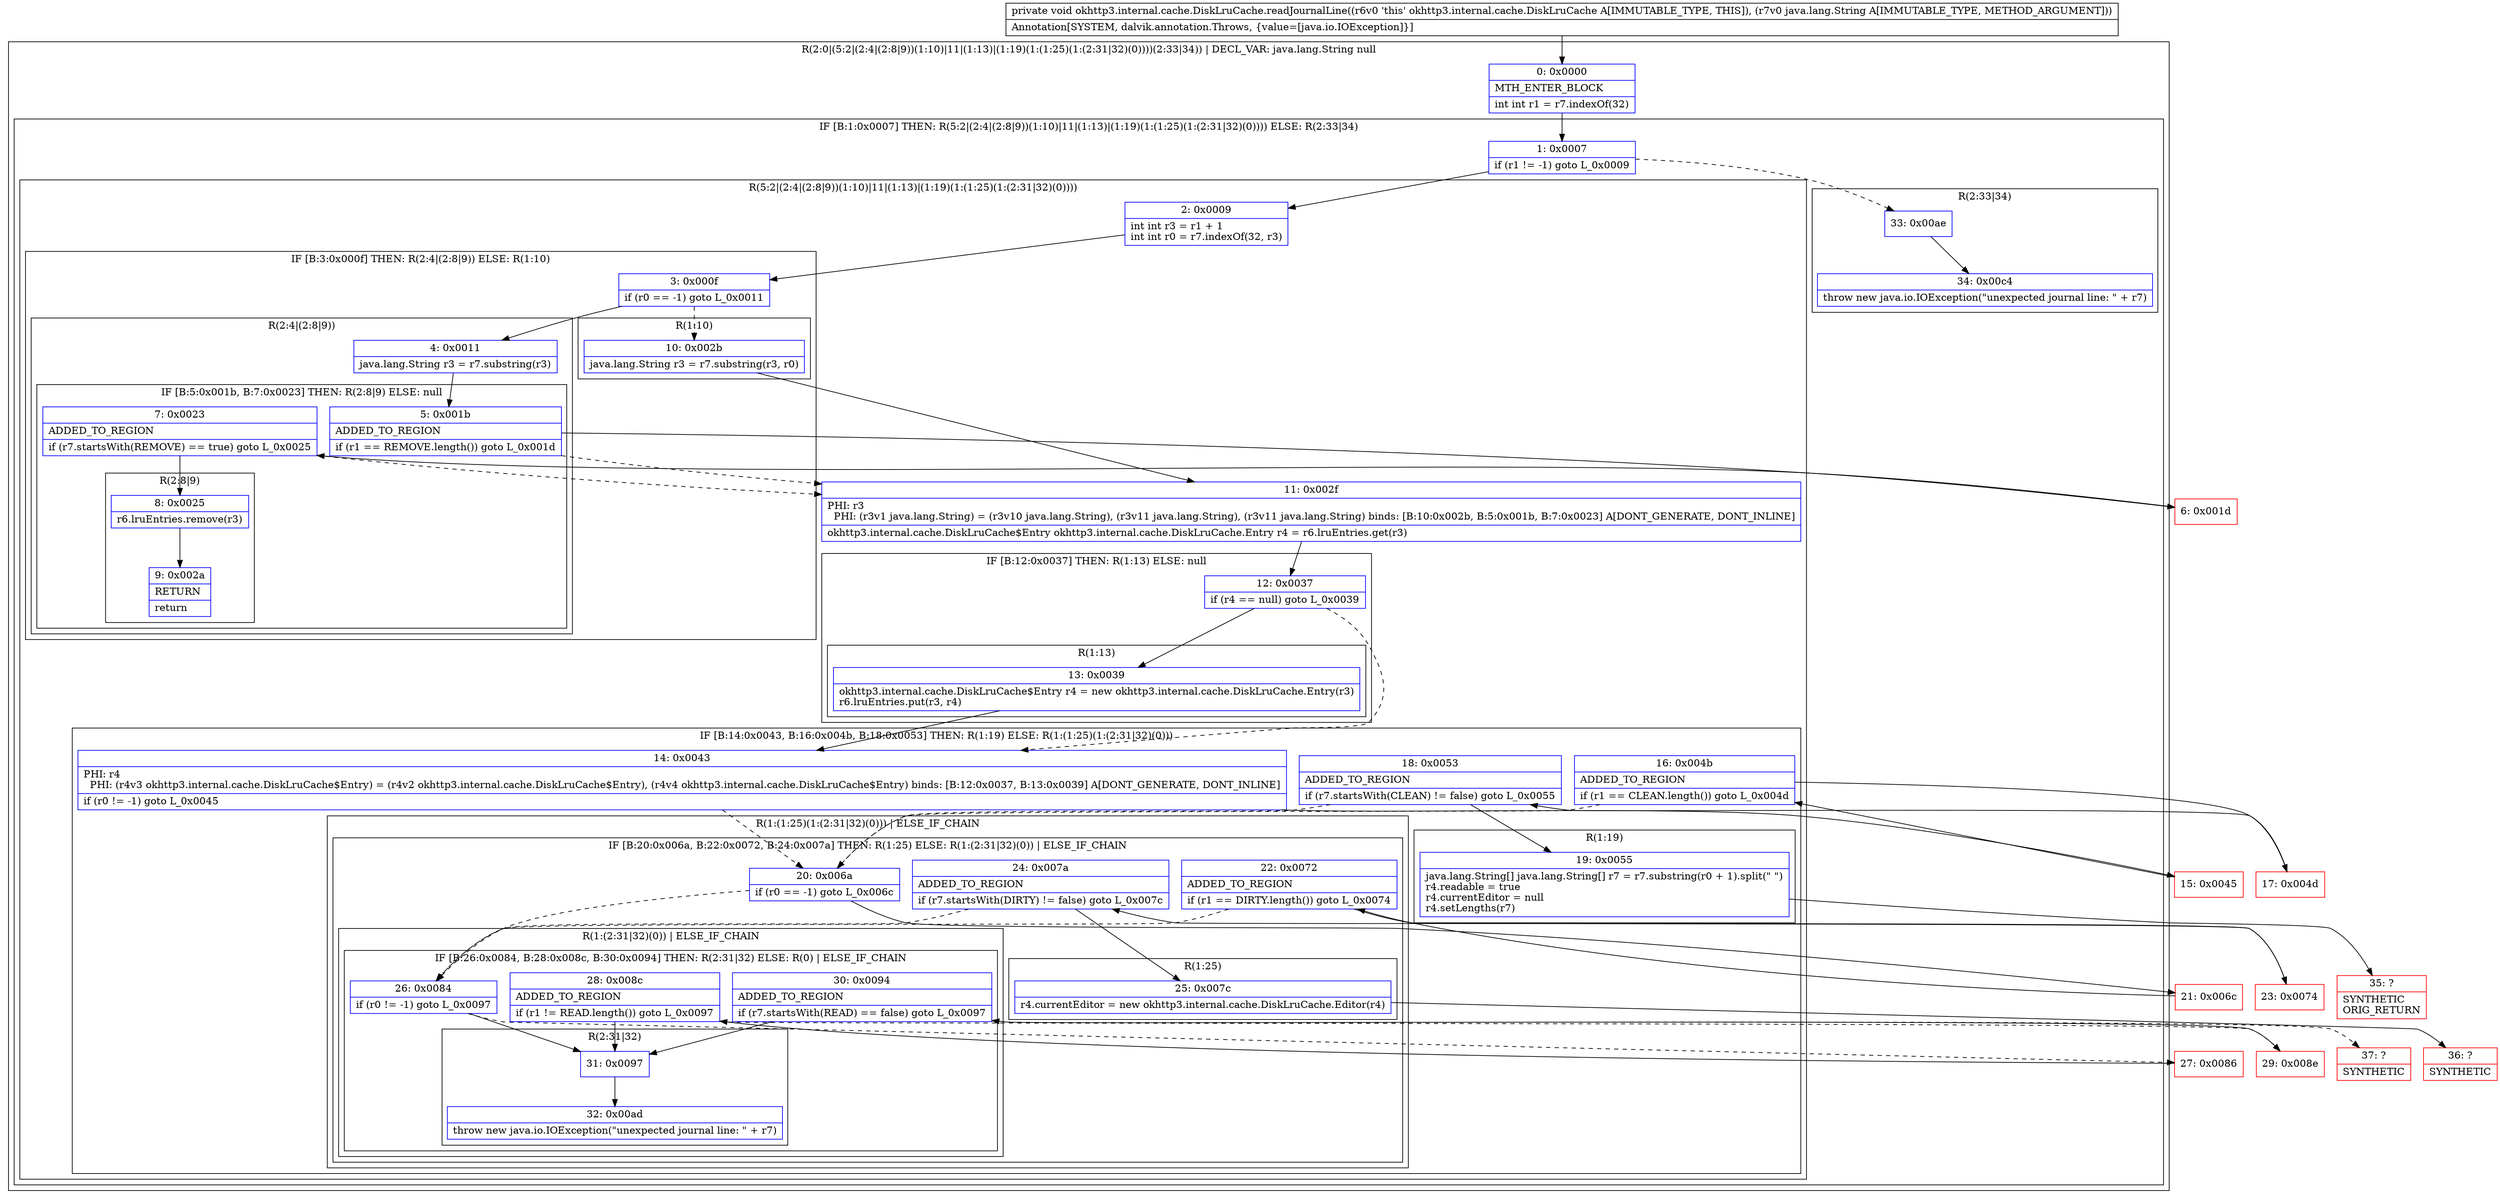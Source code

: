 digraph "CFG forokhttp3.internal.cache.DiskLruCache.readJournalLine(Ljava\/lang\/String;)V" {
subgraph cluster_Region_1353607307 {
label = "R(2:0|(5:2|(2:4|(2:8|9))(1:10)|11|(1:13)|(1:19)(1:(1:25)(1:(2:31|32)(0))))(2:33|34)) | DECL_VAR: java.lang.String null\l";
node [shape=record,color=blue];
Node_0 [shape=record,label="{0\:\ 0x0000|MTH_ENTER_BLOCK\l|int int r1 = r7.indexOf(32)\l}"];
subgraph cluster_IfRegion_1581405793 {
label = "IF [B:1:0x0007] THEN: R(5:2|(2:4|(2:8|9))(1:10)|11|(1:13)|(1:19)(1:(1:25)(1:(2:31|32)(0)))) ELSE: R(2:33|34)";
node [shape=record,color=blue];
Node_1 [shape=record,label="{1\:\ 0x0007|if (r1 != \-1) goto L_0x0009\l}"];
subgraph cluster_Region_1997881004 {
label = "R(5:2|(2:4|(2:8|9))(1:10)|11|(1:13)|(1:19)(1:(1:25)(1:(2:31|32)(0))))";
node [shape=record,color=blue];
Node_2 [shape=record,label="{2\:\ 0x0009|int int r3 = r1 + 1\lint int r0 = r7.indexOf(32, r3)\l}"];
subgraph cluster_IfRegion_420050865 {
label = "IF [B:3:0x000f] THEN: R(2:4|(2:8|9)) ELSE: R(1:10)";
node [shape=record,color=blue];
Node_3 [shape=record,label="{3\:\ 0x000f|if (r0 == \-1) goto L_0x0011\l}"];
subgraph cluster_Region_949049833 {
label = "R(2:4|(2:8|9))";
node [shape=record,color=blue];
Node_4 [shape=record,label="{4\:\ 0x0011|java.lang.String r3 = r7.substring(r3)\l}"];
subgraph cluster_IfRegion_1578185088 {
label = "IF [B:5:0x001b, B:7:0x0023] THEN: R(2:8|9) ELSE: null";
node [shape=record,color=blue];
Node_5 [shape=record,label="{5\:\ 0x001b|ADDED_TO_REGION\l|if (r1 == REMOVE.length()) goto L_0x001d\l}"];
Node_7 [shape=record,label="{7\:\ 0x0023|ADDED_TO_REGION\l|if (r7.startsWith(REMOVE) == true) goto L_0x0025\l}"];
subgraph cluster_Region_206325658 {
label = "R(2:8|9)";
node [shape=record,color=blue];
Node_8 [shape=record,label="{8\:\ 0x0025|r6.lruEntries.remove(r3)\l}"];
Node_9 [shape=record,label="{9\:\ 0x002a|RETURN\l|return\l}"];
}
}
}
subgraph cluster_Region_49559866 {
label = "R(1:10)";
node [shape=record,color=blue];
Node_10 [shape=record,label="{10\:\ 0x002b|java.lang.String r3 = r7.substring(r3, r0)\l}"];
}
}
Node_11 [shape=record,label="{11\:\ 0x002f|PHI: r3 \l  PHI: (r3v1 java.lang.String) = (r3v10 java.lang.String), (r3v11 java.lang.String), (r3v11 java.lang.String) binds: [B:10:0x002b, B:5:0x001b, B:7:0x0023] A[DONT_GENERATE, DONT_INLINE]\l|okhttp3.internal.cache.DiskLruCache$Entry okhttp3.internal.cache.DiskLruCache.Entry r4 = r6.lruEntries.get(r3)\l}"];
subgraph cluster_IfRegion_945096501 {
label = "IF [B:12:0x0037] THEN: R(1:13) ELSE: null";
node [shape=record,color=blue];
Node_12 [shape=record,label="{12\:\ 0x0037|if (r4 == null) goto L_0x0039\l}"];
subgraph cluster_Region_466342047 {
label = "R(1:13)";
node [shape=record,color=blue];
Node_13 [shape=record,label="{13\:\ 0x0039|okhttp3.internal.cache.DiskLruCache$Entry r4 = new okhttp3.internal.cache.DiskLruCache.Entry(r3)\lr6.lruEntries.put(r3, r4)\l}"];
}
}
subgraph cluster_IfRegion_2111369465 {
label = "IF [B:14:0x0043, B:16:0x004b, B:18:0x0053] THEN: R(1:19) ELSE: R(1:(1:25)(1:(2:31|32)(0)))";
node [shape=record,color=blue];
Node_14 [shape=record,label="{14\:\ 0x0043|PHI: r4 \l  PHI: (r4v3 okhttp3.internal.cache.DiskLruCache$Entry) = (r4v2 okhttp3.internal.cache.DiskLruCache$Entry), (r4v4 okhttp3.internal.cache.DiskLruCache$Entry) binds: [B:12:0x0037, B:13:0x0039] A[DONT_GENERATE, DONT_INLINE]\l|if (r0 != \-1) goto L_0x0045\l}"];
Node_16 [shape=record,label="{16\:\ 0x004b|ADDED_TO_REGION\l|if (r1 == CLEAN.length()) goto L_0x004d\l}"];
Node_18 [shape=record,label="{18\:\ 0x0053|ADDED_TO_REGION\l|if (r7.startsWith(CLEAN) != false) goto L_0x0055\l}"];
subgraph cluster_Region_690457155 {
label = "R(1:19)";
node [shape=record,color=blue];
Node_19 [shape=record,label="{19\:\ 0x0055|java.lang.String[] java.lang.String[] r7 = r7.substring(r0 + 1).split(\" \")\lr4.readable = true\lr4.currentEditor = null\lr4.setLengths(r7)\l}"];
}
subgraph cluster_Region_1381967686 {
label = "R(1:(1:25)(1:(2:31|32)(0))) | ELSE_IF_CHAIN\l";
node [shape=record,color=blue];
subgraph cluster_IfRegion_837107837 {
label = "IF [B:20:0x006a, B:22:0x0072, B:24:0x007a] THEN: R(1:25) ELSE: R(1:(2:31|32)(0)) | ELSE_IF_CHAIN\l";
node [shape=record,color=blue];
Node_20 [shape=record,label="{20\:\ 0x006a|if (r0 == \-1) goto L_0x006c\l}"];
Node_22 [shape=record,label="{22\:\ 0x0072|ADDED_TO_REGION\l|if (r1 == DIRTY.length()) goto L_0x0074\l}"];
Node_24 [shape=record,label="{24\:\ 0x007a|ADDED_TO_REGION\l|if (r7.startsWith(DIRTY) != false) goto L_0x007c\l}"];
subgraph cluster_Region_1790139249 {
label = "R(1:25)";
node [shape=record,color=blue];
Node_25 [shape=record,label="{25\:\ 0x007c|r4.currentEditor = new okhttp3.internal.cache.DiskLruCache.Editor(r4)\l}"];
}
subgraph cluster_Region_327922619 {
label = "R(1:(2:31|32)(0)) | ELSE_IF_CHAIN\l";
node [shape=record,color=blue];
subgraph cluster_IfRegion_1868298419 {
label = "IF [B:26:0x0084, B:28:0x008c, B:30:0x0094] THEN: R(2:31|32) ELSE: R(0) | ELSE_IF_CHAIN\l";
node [shape=record,color=blue];
Node_26 [shape=record,label="{26\:\ 0x0084|if (r0 != \-1) goto L_0x0097\l}"];
Node_28 [shape=record,label="{28\:\ 0x008c|ADDED_TO_REGION\l|if (r1 != READ.length()) goto L_0x0097\l}"];
Node_30 [shape=record,label="{30\:\ 0x0094|ADDED_TO_REGION\l|if (r7.startsWith(READ) == false) goto L_0x0097\l}"];
subgraph cluster_Region_259795751 {
label = "R(2:31|32)";
node [shape=record,color=blue];
Node_31 [shape=record,label="{31\:\ 0x0097}"];
Node_32 [shape=record,label="{32\:\ 0x00ad|throw new java.io.IOException(\"unexpected journal line: \" + r7)\l}"];
}
subgraph cluster_Region_1633865157 {
label = "R(0)";
node [shape=record,color=blue];
}
}
}
}
}
}
}
subgraph cluster_Region_1244443576 {
label = "R(2:33|34)";
node [shape=record,color=blue];
Node_33 [shape=record,label="{33\:\ 0x00ae}"];
Node_34 [shape=record,label="{34\:\ 0x00c4|throw new java.io.IOException(\"unexpected journal line: \" + r7)\l}"];
}
}
}
Node_6 [shape=record,color=red,label="{6\:\ 0x001d}"];
Node_15 [shape=record,color=red,label="{15\:\ 0x0045}"];
Node_17 [shape=record,color=red,label="{17\:\ 0x004d}"];
Node_21 [shape=record,color=red,label="{21\:\ 0x006c}"];
Node_23 [shape=record,color=red,label="{23\:\ 0x0074}"];
Node_27 [shape=record,color=red,label="{27\:\ 0x0086}"];
Node_29 [shape=record,color=red,label="{29\:\ 0x008e}"];
Node_35 [shape=record,color=red,label="{35\:\ ?|SYNTHETIC\lORIG_RETURN\l}"];
Node_36 [shape=record,color=red,label="{36\:\ ?|SYNTHETIC\l}"];
Node_37 [shape=record,color=red,label="{37\:\ ?|SYNTHETIC\l}"];
MethodNode[shape=record,label="{private void okhttp3.internal.cache.DiskLruCache.readJournalLine((r6v0 'this' okhttp3.internal.cache.DiskLruCache A[IMMUTABLE_TYPE, THIS]), (r7v0 java.lang.String A[IMMUTABLE_TYPE, METHOD_ARGUMENT]))  | Annotation[SYSTEM, dalvik.annotation.Throws, \{value=[java.io.IOException]\}]\l}"];
MethodNode -> Node_0;
Node_0 -> Node_1;
Node_1 -> Node_2;
Node_1 -> Node_33[style=dashed];
Node_2 -> Node_3;
Node_3 -> Node_4;
Node_3 -> Node_10[style=dashed];
Node_4 -> Node_5;
Node_5 -> Node_6;
Node_5 -> Node_11[style=dashed];
Node_7 -> Node_8;
Node_7 -> Node_11[style=dashed];
Node_8 -> Node_9;
Node_10 -> Node_11;
Node_11 -> Node_12;
Node_12 -> Node_13;
Node_12 -> Node_14[style=dashed];
Node_13 -> Node_14;
Node_14 -> Node_15;
Node_14 -> Node_20[style=dashed];
Node_16 -> Node_17;
Node_16 -> Node_20[style=dashed];
Node_18 -> Node_19;
Node_18 -> Node_20[style=dashed];
Node_19 -> Node_35;
Node_20 -> Node_21;
Node_20 -> Node_26[style=dashed];
Node_22 -> Node_23;
Node_22 -> Node_26[style=dashed];
Node_24 -> Node_25;
Node_24 -> Node_26[style=dashed];
Node_25 -> Node_36;
Node_26 -> Node_27[style=dashed];
Node_26 -> Node_31;
Node_28 -> Node_29[style=dashed];
Node_28 -> Node_31;
Node_30 -> Node_31;
Node_30 -> Node_37[style=dashed];
Node_31 -> Node_32;
Node_33 -> Node_34;
Node_6 -> Node_7;
Node_15 -> Node_16;
Node_17 -> Node_18;
Node_21 -> Node_22;
Node_23 -> Node_24;
Node_27 -> Node_28;
Node_29 -> Node_30;
}

